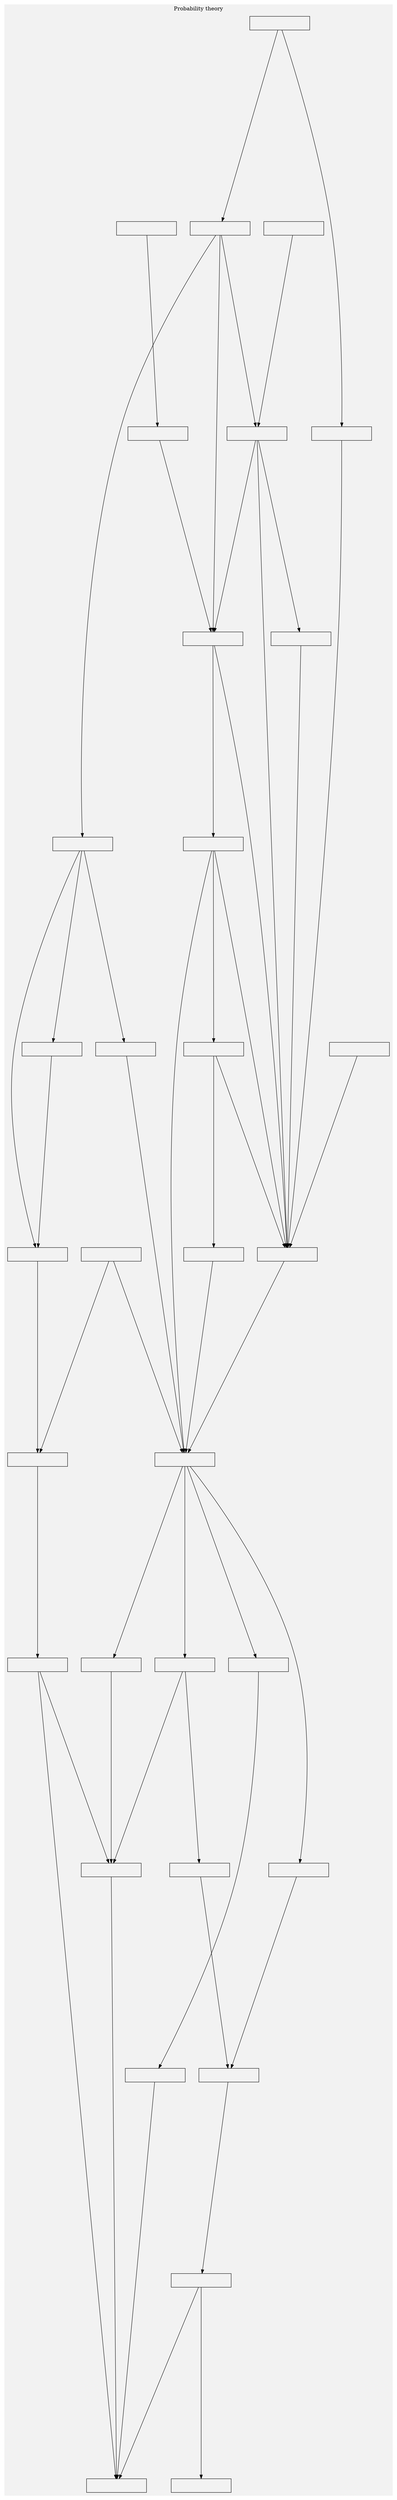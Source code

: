 digraph G {

graph [ ]

ranksep=7; # large space between same-rank nodes
#splines=ortho;
nodesep = 0.5;  # more space between all nodes


node [fixedsize=false,
#fontname="Ubuntu"
#fontsize=24,
#height=1,
shape=box,
#style="filled,setlinewidth(6)"
width=2.2
#style=filled,
fillcolor=palegreen1,
]


subgraph cluster_1 {
label = "Probability theory";
style=filled;
color=gray95;

Set [label="", image="nodes/Set.png"]


Set_of_Sets [label="", image="nodes/Set_of_Sets.png"]

Set_of_Sets -> Set

Unit_of_System_of_Sets [label="", image="nodes/Unit_of_System_of_Sets.png"]

Unit_of_System_of_Sets -> Set_of_Sets

Ordered_Pair [label="", image="nodes/Ordered_Pair.png"]

Set_Difference [label="", image="nodes/Set_Difference.png"]

Set_Difference -> Set

Cartesian_Product [label="", image="nodes/Cartesian_Product.png"]

Cartesian_Product -> Set

Cartesian_Product -> Ordered_Pair

Mapping [label="", image="nodes/Mapping.png"]

Mapping -> Cartesian_Product

Closed_under_Mapping [label="", image="nodes/Closed_under_Mapping.png"]

Closed_under_Mapping -> Mapping

Set_Union_Countable_Union [label="", image="nodes/Set_Union_Countable_Union.png"]

Sequence [label="", image="nodes/Sequence.png"]

Sequence -> Mapping


Set_Union_Countable_Union -> Set_of_Sets
Set_Union_Countable_Union -> Sequence


# Indexing_Set [label=
# "Indexing Set
# TODO"]
# 
# Indexing_Set_Indexed_Set [label=
# "Indexing Set/Indexed Set
# TODO"]
# 
# Indexing_Set -> Set
# 
# Indexing_Set_Family [label=
# "Indexing Set/Family
# TODO"]
# 
# Indexing_Set_Family_of_Sets [label=
# "Indexing Set/Family of Sets
# TODO"]
# 
# Indexing_Set_Family_of_Sets -> Indexing_Set
# Indexing_Set_Family_of_Sets -> Set_of_Sets
# Indexing_Set_Family_of_Sets -> Indexing_Set_Family
# 
# Set_Union_Family_of_Sets [label=
# "Set Union/Family of Sets
# TODO"]
# 
# Set_Union_Family_of_Sets -> Indexing_Set
# Set_Union_Family_of_Sets -> Indexing_Set_Indexed_Set



Power_Set [label="", image="nodes/Power_Set.png"]

Power_Set -> Set

Power_Set -> Set_of_Sets


Relative_Complement [label="", image="nodes/Relative_Complement.png"]

Relative_Complement -> Set_Difference

Topology [label="", image="nodes/Topology.png"]

Topological_Space [label="", image="nodes/Topological_Space.png"]


Sigma_Algebra [label="", image="nodes/Sigma_Algebra.png"]


Sigma_Algebra -> Unit_of_System_of_Sets
Sigma_Algebra -> Closed_under_Mapping

Sigma_Algebra -> Set_Union_Countable_Union
Sigma_Algebra -> Relative_Complement





Borel_Sigma_Algebra [label="", image="nodes/Borel_Sigma_Algebra.png"]

Borel_Sigma_Algebra -> Topological_Space
Borel_Sigma_Algebra -> Sigma_Algebra_Generated_by_Collection_of_Subsets
Borel_Sigma_Algebra -> Open_Set_Topology

Open_Set_Topology [label="", image="nodes/Open_Set_Topology.png"]

Open_Set_Topology -> Topological_Space


Sigma_Algebra_Generated_by_Collection_of_Subsets [label="", image="nodes/Sigma_Algebra_Generated_by_Collection_of_Subsets.png"]

Sigma_Algebra_Generated_by_Collection_of_Subsets -> Sigma_Algebra


Topological_Space -> Topology



Topology -> Power_Set

Difference_Topology_Sigma_Algebra -> Topology
Difference_Topology_Sigma_Algebra -> Sigma_Algebra

Difference_Topology_Sigma_Algebra [label="", image="nodes/Difference_Topology_Sigma_Algebra.png"]


Measurable_Space [label="", image="nodes/Measurable_Space.png"]

Measurable_Space -> Sigma_Algebra


Measure_Measure_Theory [label="", image="nodes/Measure_Measure_Theory.png"]

Measure_Measure_Theory -> Measurable_Space
Measure_Measure_Theory -> Countably_Additive_Function

Countably_Additive_Function [label="", image="nodes/Countably_Additive_Function.png"]
Countably_Additive_Function -> Sigma_Algebra

Measure_Space [label="", image="nodes/Measure_Space.png"]
Measure_Space -> Measure_Measure_Theory
Measure_Space -> Measurable_Space
Measure_Space -> Sigma_Algebra

# Probability_Measure [label="", image="nodes/Probability_Measure.png"]
# Probability_Measure -> Measure_Space
# Probability_Measure -> Measure_Measure_Theory

Probability_Space [label="", image="nodes/Probability_Space.png"]
Probability_Space -> Measure_Space
Probability_Space -> Measurable_Space

Experiment [label="", image="nodes/Experiment.png"]
Experiment -> Probability_Space

Elementary_Event [label="", image="nodes/Elementary_Event.png"]
Elementary_Event -> Experiment

Measurable_Function_Real_Valued_Function [label="", image="nodes/Measurable_Function_Real_Valued_Function.png"]
Measurable_Function_Real_Valued_Function -> Measurable_Space

Measurable_Set [label="", image="nodes/Measurable_Set.png"]
Measurable_Set -> Measurable_Space

Measurable_Mapping [label="", image="nodes/Measurable_Mapping.png"]
Measurable_Mapping -> Measurable_Space

Random_Variable_General_Definition [label="", image="nodes/Random_Variable_General_Definition.png"]
Random_Variable_General_Definition -> Probability_Space
Random_Variable_General_Definition -> Measurable_Space
Random_Variable_General_Definition -> Measurable_Mapping


Real_Valued_Random_Variable [label="", image="nodes/Real_Valued_Random_Variable.png"]
Real_Valued_Random_Variable -> Probability_Space
Real_Valued_Random_Variable -> Borel_Sigma_Algebra
Real_Valued_Random_Variable -> Random_Variable_General_Definition


Real_Valued_Random_Variable_Notation [label="", image="nodes/Real_Valued_Random_Variable_Notation.png"]
Real_Valued_Random_Variable_Notation -> Real_Valued_Random_Variable
Real_Valued_Random_Variable_Notation -> Measurable_Set


Discrete_Random_Variable [label="", image="nodes/Discrete_Random_Variable.png"]
Discrete_Random_Variable -> Random_Variable_General_Definition

}



}